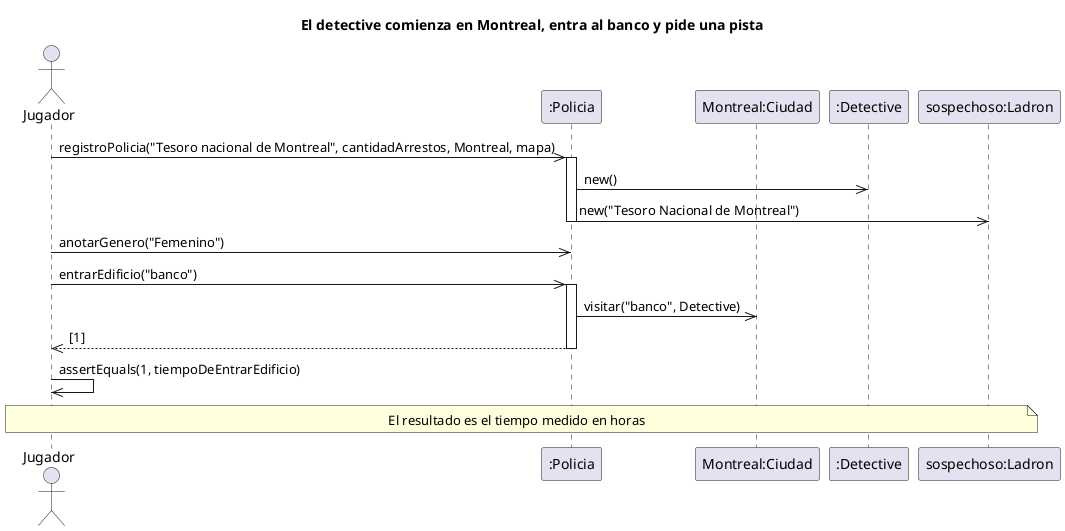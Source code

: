 @startuml
title El detective comienza en Montreal, entra al banco y pide una pista

actor "Jugador" as AlgoThief
participant ":Policia" as Policia
participant "Montreal:Ciudad" as Ciudad
participant ":Detective" as Grado
participant "sospechoso:Ladron" as Ladron

AlgoThief ->> Policia : registroPolicia("Tesoro nacional de Montreal", cantidadArrestos, Montreal, mapa)
activate Policia
Policia ->> Grado : new()
Policia ->> Ladron : new("Tesoro Nacional de Montreal")
deactivate Policia
AlgoThief ->> Policia : anotarGenero("Femenino")
AlgoThief ->> Policia : entrarEdificio("banco")
activate Policia
Policia ->> Ciudad : visitar("banco", Detective)
return [1]
deactivate Policia
AlgoThief ->> AlgoThief : assertEquals(1, tiempoDeEntrarEdificio)
note across: El resultado es el tiempo medido en horas
@enduml